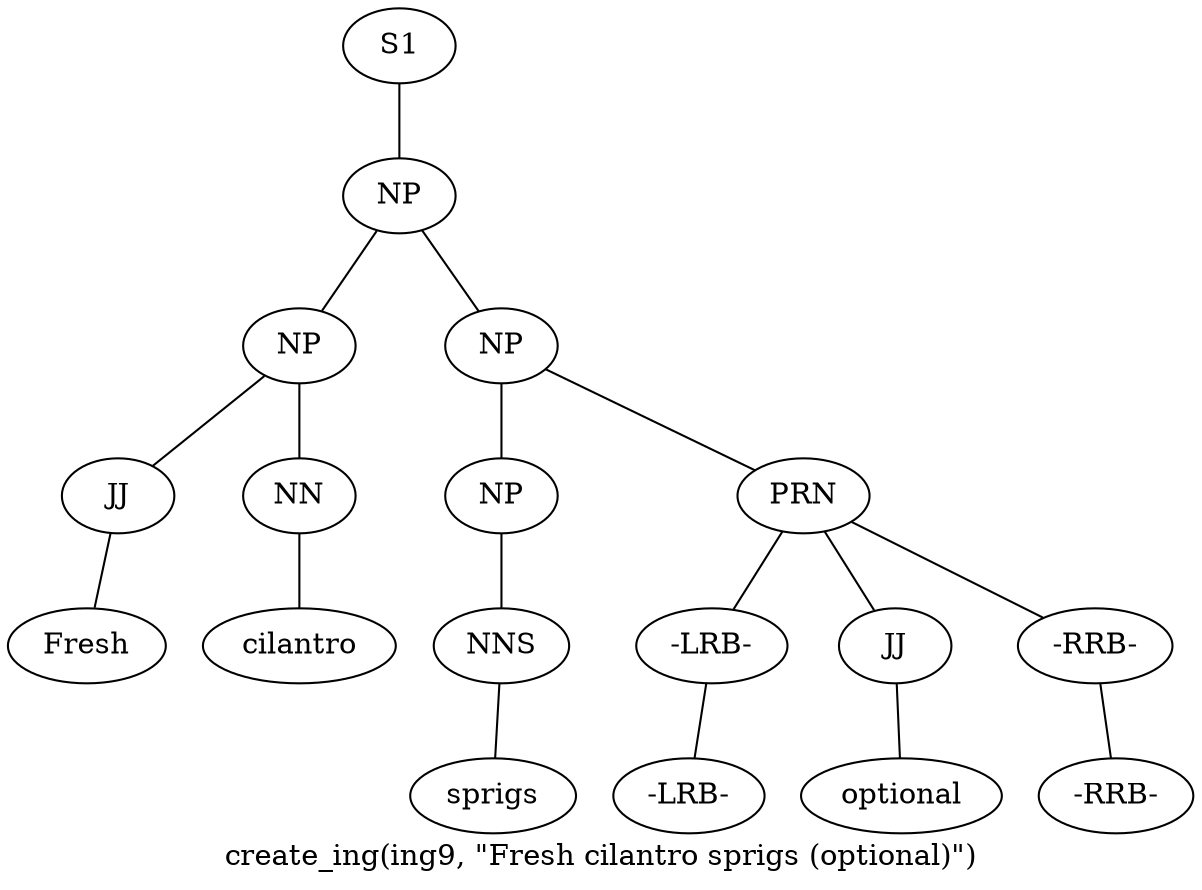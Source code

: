 graph SyntaxGraph {
	label = "create_ing(ing9, \"Fresh cilantro sprigs (optional)\")";
	Node0 [label="S1"];
	Node1 [label="NP"];
	Node2 [label="NP"];
	Node3 [label="JJ"];
	Node4 [label="Fresh"];
	Node5 [label="NN"];
	Node6 [label="cilantro"];
	Node7 [label="NP"];
	Node8 [label="NP"];
	Node9 [label="NNS"];
	Node10 [label="sprigs"];
	Node11 [label="PRN"];
	Node12 [label="-LRB-"];
	Node13 [label="-LRB-"];
	Node14 [label="JJ"];
	Node15 [label="optional"];
	Node16 [label="-RRB-"];
	Node17 [label="-RRB-"];

	Node0 -- Node1;
	Node1 -- Node2;
	Node1 -- Node7;
	Node2 -- Node3;
	Node2 -- Node5;
	Node3 -- Node4;
	Node5 -- Node6;
	Node7 -- Node8;
	Node7 -- Node11;
	Node8 -- Node9;
	Node9 -- Node10;
	Node11 -- Node12;
	Node11 -- Node14;
	Node11 -- Node16;
	Node12 -- Node13;
	Node14 -- Node15;
	Node16 -- Node17;
}